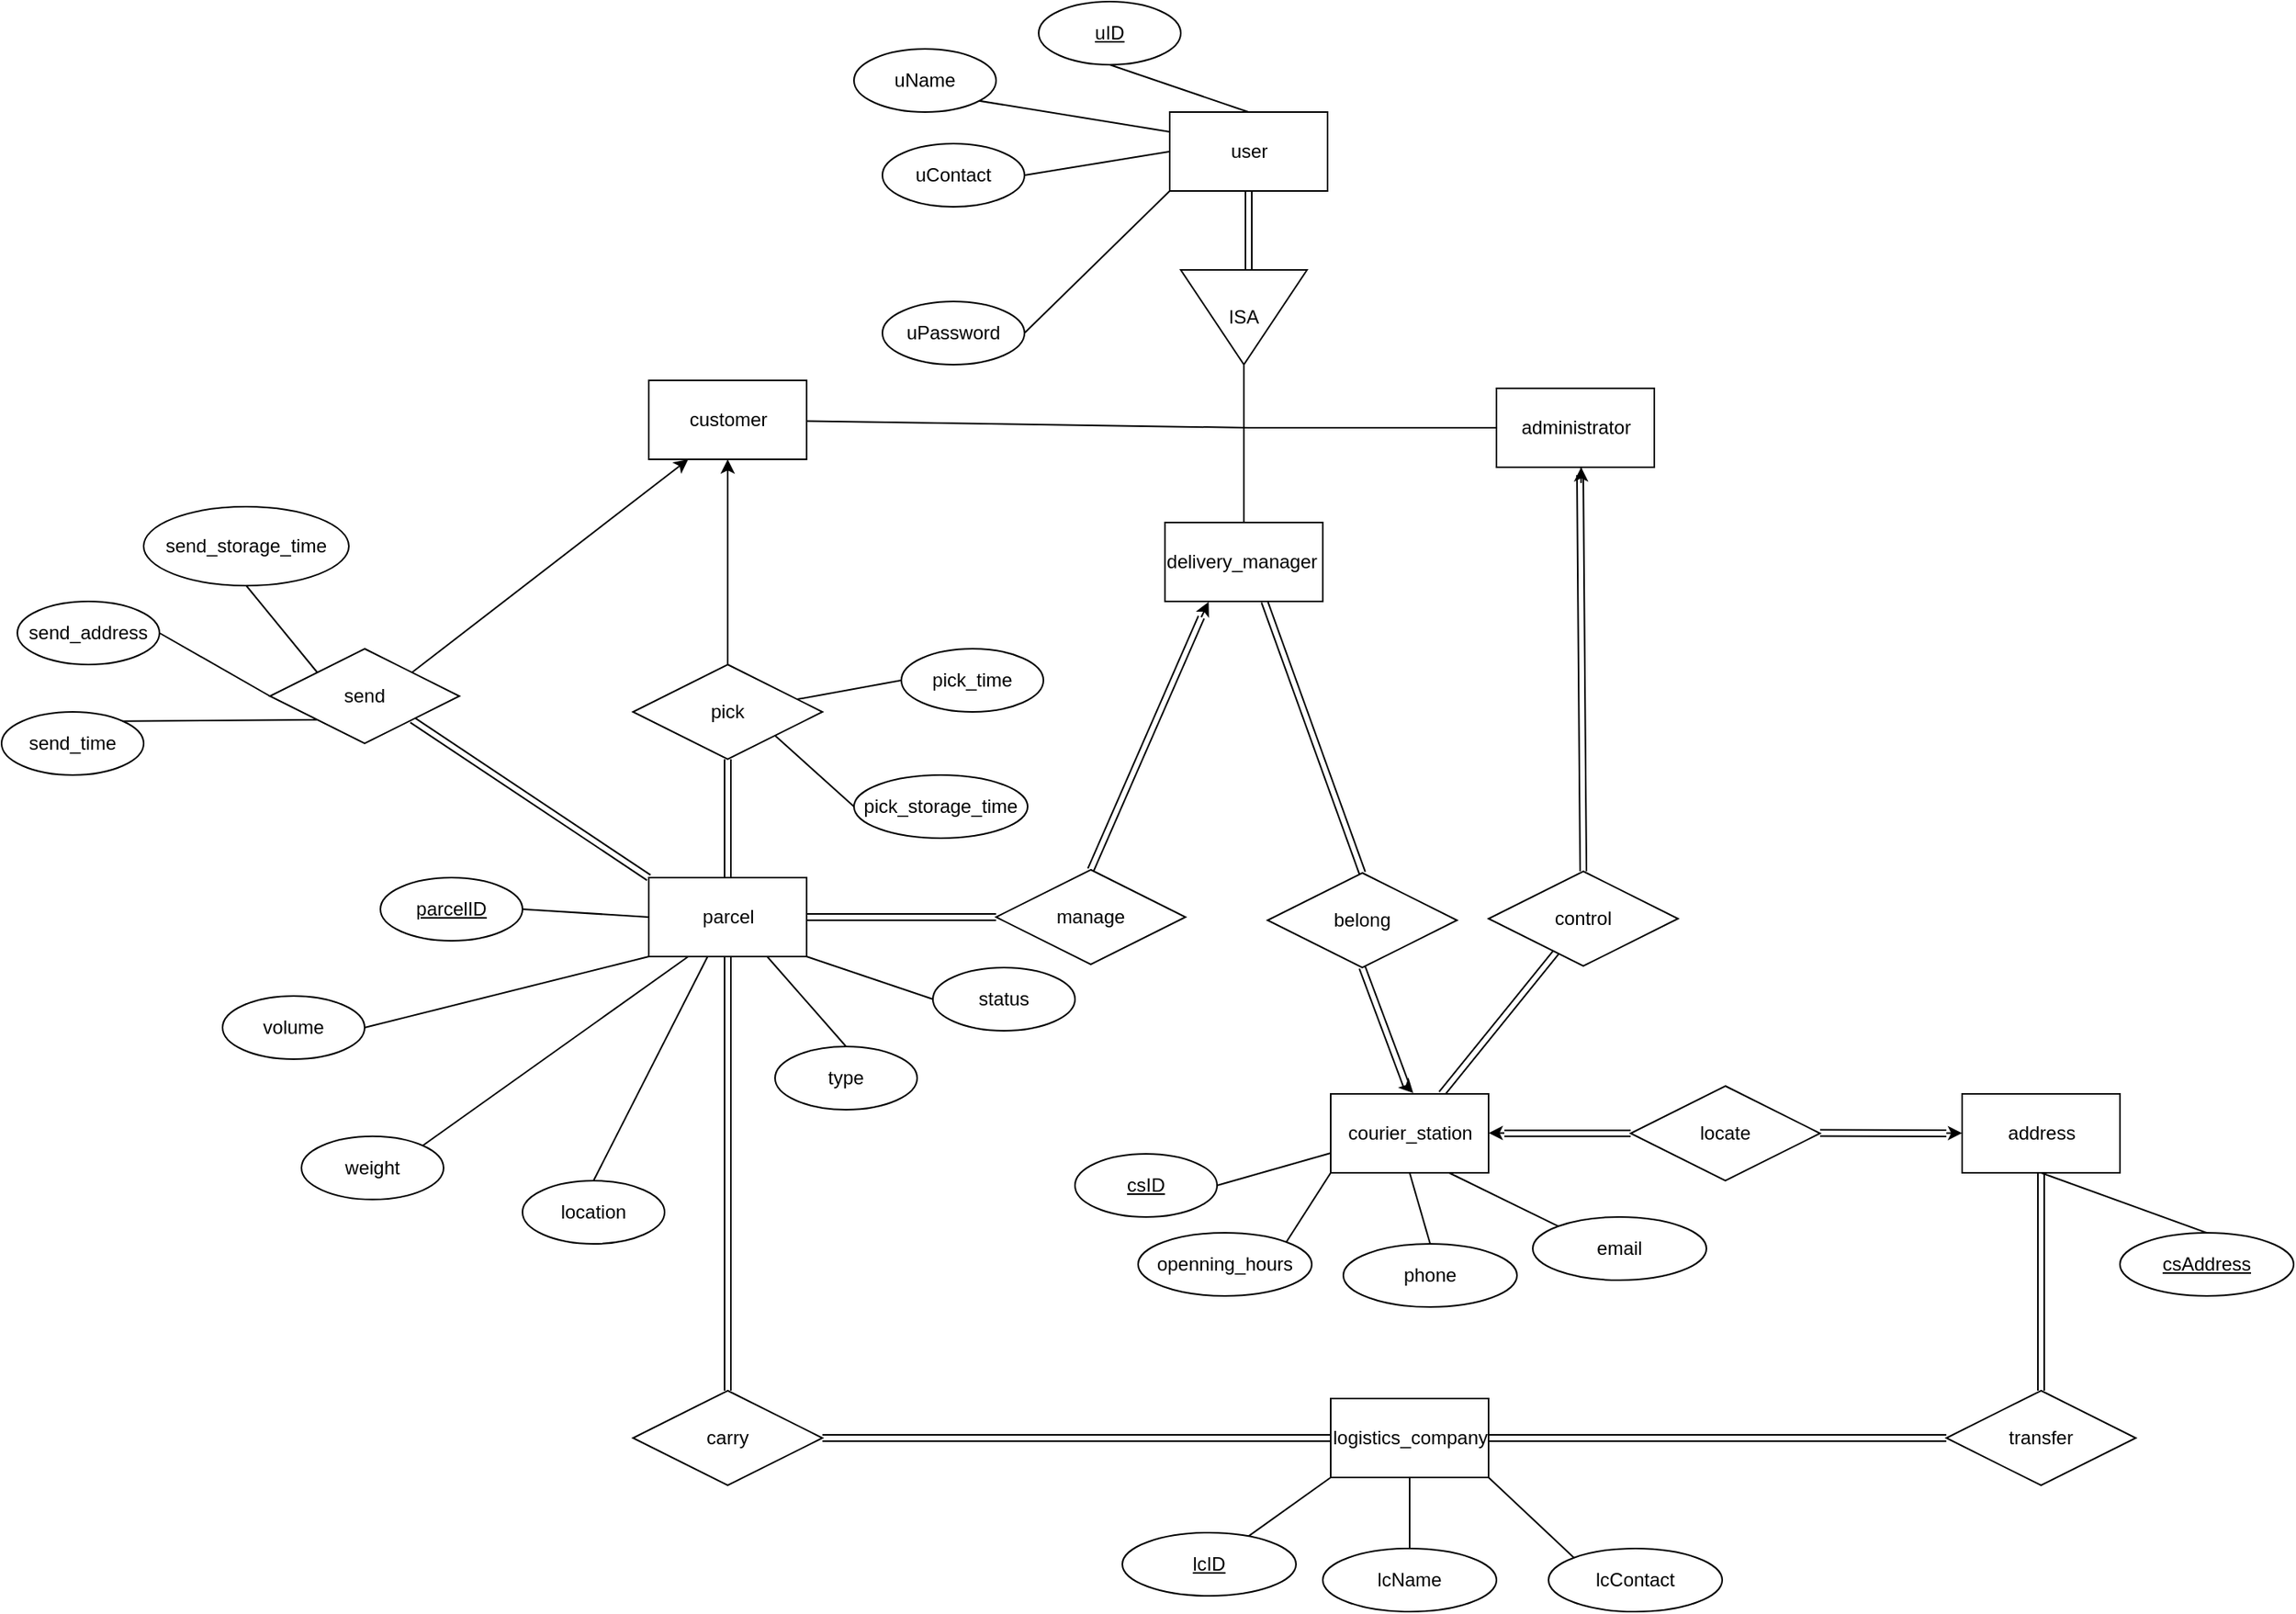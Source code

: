 <mxfile>
    <diagram id="FbGefB45DL_52clLTNWh" name="Page-1">
        <mxGraphModel dx="2163" dy="316" grid="1" gridSize="10" guides="1" tooltips="1" connect="1" arrows="1" fold="1" page="1" pageScale="1" pageWidth="827" pageHeight="1169" math="0" shadow="0">
            <root>
                <mxCell id="0"/>
                <mxCell id="1" parent="0"/>
                <mxCell id="70" style="edgeStyle=none;shape=link;html=1;exitX=0.5;exitY=0;exitDx=0;exitDy=0;" parent="1" source="69" edge="1">
                    <mxGeometry relative="1" as="geometry">
                        <mxPoint x="-100" y="400" as="targetPoint"/>
                        <Array as="points"/>
                    </mxGeometry>
                </mxCell>
                <mxCell id="71" style="edgeStyle=none;shape=link;html=1;entryX=0.5;entryY=0;entryDx=0;entryDy=0;" parent="1" target="54" edge="1">
                    <mxGeometry relative="1" as="geometry">
                        <mxPoint x="-60" y="390" as="sourcePoint"/>
                        <mxPoint x="60" y="400" as="targetPoint"/>
                    </mxGeometry>
                </mxCell>
                <mxCell id="85" style="edgeStyle=none;shape=link;html=1;exitX=0.5;exitY=0;exitDx=0;exitDy=0;" parent="1" source="84" edge="1">
                    <mxGeometry relative="1" as="geometry">
                        <mxPoint x="140" y="310" as="targetPoint"/>
                    </mxGeometry>
                </mxCell>
                <mxCell id="54" value="belong" style="shape=rhombus;perimeter=rhombusPerimeter;whiteSpace=wrap;html=1;align=center;" parent="1" vertex="1">
                    <mxGeometry x="-58" y="562" width="120" height="60" as="geometry"/>
                </mxCell>
                <mxCell id="62" style="edgeStyle=none;shape=link;html=1;exitX=0.5;exitY=1;exitDx=0;exitDy=0;" parent="1" source="54" edge="1">
                    <mxGeometry relative="1" as="geometry">
                        <mxPoint x="-70.37" y="627" as="sourcePoint"/>
                        <mxPoint x="30" y="697" as="targetPoint"/>
                    </mxGeometry>
                </mxCell>
                <mxCell id="189" style="edgeStyle=none;shape=link;html=1;exitX=0.5;exitY=0;exitDx=0;exitDy=0;entryX=0.5;entryY=1;entryDx=0;entryDy=0;" parent="1" source="17" target="89" edge="1">
                    <mxGeometry relative="1" as="geometry"/>
                </mxCell>
                <mxCell id="17" value="parcel" style="html=1;dashed=0;whitespace=wrap;" parent="1" vertex="1">
                    <mxGeometry x="-450" y="565" width="100" height="50" as="geometry"/>
                </mxCell>
                <mxCell id="5" value="locate" style="shape=rhombus;perimeter=rhombusPerimeter;whiteSpace=wrap;html=1;align=center;" parent="1" vertex="1">
                    <mxGeometry x="172" y="697" width="120" height="60" as="geometry"/>
                </mxCell>
                <mxCell id="202" value="" style="edgeStyle=none;shape=link;html=1;" parent="1" source="19" target="84" edge="1">
                    <mxGeometry relative="1" as="geometry"/>
                </mxCell>
                <mxCell id="19" value="courier_station" style="html=1;dashed=0;whitespace=wrap;" parent="1" vertex="1">
                    <mxGeometry x="-18" y="702" width="100" height="50" as="geometry"/>
                </mxCell>
                <mxCell id="20" value="address" style="html=1;dashed=0;whitespace=wrap;" parent="1" vertex="1">
                    <mxGeometry x="382" y="702" width="100" height="50" as="geometry"/>
                </mxCell>
                <mxCell id="28" value="" style="shape=link;html=1;" parent="1" edge="1">
                    <mxGeometry width="100" relative="1" as="geometry">
                        <mxPoint x="292" y="726.8" as="sourcePoint"/>
                        <mxPoint x="372" y="727" as="targetPoint"/>
                    </mxGeometry>
                </mxCell>
                <mxCell id="30" value="" style="endArrow=classic;html=1;" parent="1" edge="1">
                    <mxGeometry width="50" height="50" relative="1" as="geometry">
                        <mxPoint x="372" y="726.83" as="sourcePoint"/>
                        <mxPoint x="382" y="726.83" as="targetPoint"/>
                        <Array as="points">
                            <mxPoint x="382" y="726.83"/>
                        </Array>
                    </mxGeometry>
                </mxCell>
                <mxCell id="21" value="" style="verticalLabelPosition=bottom;shadow=0;dashed=0;align=center;html=1;verticalAlign=top;shape=mxgraph.electrical.transmission.2_line_bus;direction=west;" parent="1" vertex="1">
                    <mxGeometry x="92" y="725.13" width="80" height="3.75" as="geometry"/>
                </mxCell>
                <mxCell id="22" value="" style="endArrow=classic;html=1;" parent="1" edge="1">
                    <mxGeometry width="50" height="50" relative="1" as="geometry">
                        <mxPoint x="92" y="726.8" as="sourcePoint"/>
                        <mxPoint x="82" y="726.8" as="targetPoint"/>
                    </mxGeometry>
                </mxCell>
                <mxCell id="27" value="" style="endArrow=classic;html=1;" parent="1" edge="1">
                    <mxGeometry width="50" height="50" relative="1" as="geometry">
                        <mxPoint x="102" y="736.8" as="sourcePoint"/>
                        <mxPoint x="102" y="737" as="targetPoint"/>
                    </mxGeometry>
                </mxCell>
                <mxCell id="65" value="" style="endArrow=classic;html=1;entryX=0.523;entryY=-0.01;entryDx=0;entryDy=0;entryPerimeter=0;" parent="1" target="19" edge="1">
                    <mxGeometry width="50" height="50" relative="1" as="geometry">
                        <mxPoint x="30" y="697" as="sourcePoint"/>
                        <mxPoint x="30" y="702" as="targetPoint"/>
                        <Array as="points"/>
                    </mxGeometry>
                </mxCell>
                <mxCell id="75" style="edgeStyle=none;shape=link;html=1;exitX=0;exitY=0.5;exitDx=0;exitDy=0;entryX=1;entryY=0.5;entryDx=0;entryDy=0;" parent="1" source="69" target="17" edge="1">
                    <mxGeometry relative="1" as="geometry"/>
                </mxCell>
                <mxCell id="69" value="manage" style="shape=rhombus;perimeter=rhombusPerimeter;whiteSpace=wrap;html=1;align=center;" parent="1" vertex="1">
                    <mxGeometry x="-230" y="560" width="120" height="60" as="geometry"/>
                </mxCell>
                <mxCell id="84" value="control" style="shape=rhombus;perimeter=rhombusPerimeter;whiteSpace=wrap;html=1;align=center;" parent="1" vertex="1">
                    <mxGeometry x="82" y="561" width="120" height="60" as="geometry"/>
                </mxCell>
                <mxCell id="93" style="edgeStyle=none;html=1;exitX=1;exitY=0;exitDx=0;exitDy=0;entryX=0.25;entryY=1;entryDx=0;entryDy=0;" parent="1" source="88" target="10" edge="1">
                    <mxGeometry relative="1" as="geometry"/>
                </mxCell>
                <mxCell id="95" style="edgeStyle=none;shape=link;html=1;exitX=1;exitY=1;exitDx=0;exitDy=0;entryX=0;entryY=0;entryDx=0;entryDy=0;" parent="1" source="88" target="17" edge="1">
                    <mxGeometry relative="1" as="geometry"/>
                </mxCell>
                <mxCell id="88" value="send" style="shape=rhombus;perimeter=rhombusPerimeter;whiteSpace=wrap;html=1;align=center;" parent="1" vertex="1">
                    <mxGeometry x="-690" y="420" width="120" height="60" as="geometry"/>
                </mxCell>
                <mxCell id="94" style="edgeStyle=none;html=1;exitX=0.5;exitY=0;exitDx=0;exitDy=0;entryX=0.5;entryY=1;entryDx=0;entryDy=0;" parent="1" source="89" target="10" edge="1">
                    <mxGeometry relative="1" as="geometry"/>
                </mxCell>
                <mxCell id="89" value="pick" style="shape=rhombus;perimeter=rhombusPerimeter;whiteSpace=wrap;html=1;align=center;" parent="1" vertex="1">
                    <mxGeometry x="-460" y="430" width="120" height="60" as="geometry"/>
                </mxCell>
                <mxCell id="76" value="" style="endArrow=classic;html=1;entryX=0.277;entryY=1.004;entryDx=0;entryDy=0;entryPerimeter=0;" parent="1" target="9" edge="1">
                    <mxGeometry width="50" height="50" relative="1" as="geometry">
                        <mxPoint x="-100" y="400" as="sourcePoint"/>
                        <mxPoint x="-100" y="400" as="targetPoint"/>
                        <Array as="points"/>
                    </mxGeometry>
                </mxCell>
                <mxCell id="4" value="user" style="html=1;dashed=0;whitespace=wrap;" parent="1" vertex="1">
                    <mxGeometry x="-120" y="80" width="100" height="50" as="geometry"/>
                </mxCell>
                <mxCell id="8" value="ISA" style="triangle;whiteSpace=wrap;html=1;direction=south;" parent="1" vertex="1">
                    <mxGeometry x="-113" y="180" width="80" height="60" as="geometry"/>
                </mxCell>
                <mxCell id="9" value="delivery_manager&amp;nbsp;" style="html=1;dashed=0;whitespace=wrap;" parent="1" vertex="1">
                    <mxGeometry x="-123" y="340" width="100" height="50" as="geometry"/>
                </mxCell>
                <mxCell id="10" value="customer" style="html=1;dashed=0;whitespace=wrap;" parent="1" vertex="1">
                    <mxGeometry x="-450" y="250" width="100" height="50" as="geometry"/>
                </mxCell>
                <mxCell id="11" value="administrator" style="html=1;dashed=0;whitespace=wrap;" parent="1" vertex="1">
                    <mxGeometry x="87" y="255" width="100" height="50" as="geometry"/>
                </mxCell>
                <mxCell id="14" value="" style="endArrow=none;html=1;entryX=0;entryY=0.5;entryDx=0;entryDy=0;" parent="1" target="11" edge="1">
                    <mxGeometry width="50" height="50" relative="1" as="geometry">
                        <mxPoint x="-70" y="280" as="sourcePoint"/>
                        <mxPoint x="90" y="250" as="targetPoint"/>
                    </mxGeometry>
                </mxCell>
                <mxCell id="16" value="" style="shape=link;html=1;exitX=0;exitY=0.5;exitDx=0;exitDy=0;entryX=0.5;entryY=1;entryDx=0;entryDy=0;" parent="1" target="4" edge="1">
                    <mxGeometry width="100" relative="1" as="geometry">
                        <mxPoint x="-70" y="180" as="sourcePoint"/>
                        <mxPoint x="-240" y="60" as="targetPoint"/>
                    </mxGeometry>
                </mxCell>
                <mxCell id="97" value="&lt;u&gt;csID&lt;/u&gt;" style="ellipse;whiteSpace=wrap;html=1;align=center;" parent="1" vertex="1">
                    <mxGeometry x="-180" y="740" width="90" height="40" as="geometry"/>
                </mxCell>
                <mxCell id="98" value="openning_hours" style="ellipse;whiteSpace=wrap;html=1;align=center;" parent="1" vertex="1">
                    <mxGeometry x="-140" y="790" width="110" height="40" as="geometry"/>
                </mxCell>
                <mxCell id="100" value="" style="endArrow=none;html=1;exitX=1;exitY=0.5;exitDx=0;exitDy=0;entryX=0;entryY=0.75;entryDx=0;entryDy=0;" parent="1" source="97" target="19" edge="1">
                    <mxGeometry width="50" height="50" relative="1" as="geometry">
                        <mxPoint x="-68" y="760" as="sourcePoint"/>
                        <mxPoint x="-20" y="730" as="targetPoint"/>
                    </mxGeometry>
                </mxCell>
                <mxCell id="103" value="" style="endArrow=none;html=1;exitX=1;exitY=0;exitDx=0;exitDy=0;entryX=0;entryY=1;entryDx=0;entryDy=0;" parent="1" source="98" target="19" edge="1">
                    <mxGeometry width="50" height="50" relative="1" as="geometry">
                        <mxPoint x="-68" y="778.88" as="sourcePoint"/>
                        <mxPoint x="-20" y="730" as="targetPoint"/>
                    </mxGeometry>
                </mxCell>
                <mxCell id="109" value="&lt;u&gt;csAddress&lt;/u&gt;" style="ellipse;whiteSpace=wrap;html=1;align=center;" parent="1" vertex="1">
                    <mxGeometry x="482" y="790" width="110" height="40" as="geometry"/>
                </mxCell>
                <mxCell id="117" value="&lt;u&gt;uID&lt;/u&gt;" style="ellipse;whiteSpace=wrap;html=1;align=center;" parent="1" vertex="1">
                    <mxGeometry x="-203" y="10" width="90" height="40" as="geometry"/>
                </mxCell>
                <mxCell id="118" value="" style="endArrow=none;html=1;exitX=0.5;exitY=0;exitDx=0;exitDy=0;entryX=0.5;entryY=1;entryDx=0;entryDy=0;" parent="1" source="4" target="117" edge="1">
                    <mxGeometry width="50" height="50" relative="1" as="geometry">
                        <mxPoint x="17.816" y="113.766" as="sourcePoint"/>
                        <mxPoint x="-160" as="targetPoint"/>
                    </mxGeometry>
                </mxCell>
                <mxCell id="119" value="" style="endArrow=none;html=1;exitX=0;exitY=0.25;exitDx=0;exitDy=0;entryX=0;entryY=0.5;entryDx=0;entryDy=0;" parent="1" source="4" target="120" edge="1">
                    <mxGeometry width="50" height="50" relative="1" as="geometry">
                        <mxPoint x="82" y="170" as="sourcePoint"/>
                        <mxPoint x="152" y="120" as="targetPoint"/>
                    </mxGeometry>
                </mxCell>
                <mxCell id="120" value="uName" style="ellipse;whiteSpace=wrap;html=1;align=center;" parent="1" vertex="1">
                    <mxGeometry x="-320" y="40" width="90" height="40" as="geometry"/>
                </mxCell>
                <mxCell id="121" value="uPassword" style="ellipse;whiteSpace=wrap;html=1;align=center;" parent="1" vertex="1">
                    <mxGeometry x="-302" y="200" width="90" height="40" as="geometry"/>
                </mxCell>
                <mxCell id="122" value="" style="endArrow=none;html=1;entryX=1;entryY=0.5;entryDx=0;entryDy=0;exitX=0;exitY=1;exitDx=0;exitDy=0;" parent="1" source="4" target="121" edge="1">
                    <mxGeometry width="50" height="50" relative="1" as="geometry">
                        <mxPoint x="-20" y="130" as="sourcePoint"/>
                        <mxPoint x="50" y="100" as="targetPoint"/>
                    </mxGeometry>
                </mxCell>
                <mxCell id="123" value="uContact" style="ellipse;whiteSpace=wrap;html=1;align=center;" parent="1" vertex="1">
                    <mxGeometry x="-302" y="100" width="90" height="40" as="geometry"/>
                </mxCell>
                <mxCell id="124" value="" style="endArrow=none;html=1;exitX=1;exitY=0.5;exitDx=0;exitDy=0;entryX=0;entryY=0.5;entryDx=0;entryDy=0;" parent="1" source="123" target="4" edge="1">
                    <mxGeometry width="50" height="50" relative="1" as="geometry">
                        <mxPoint x="-130.26" y="60" as="sourcePoint"/>
                        <mxPoint x="-99.995" y="24.18" as="targetPoint"/>
                    </mxGeometry>
                </mxCell>
                <mxCell id="125" value="volume" style="ellipse;whiteSpace=wrap;html=1;align=center;" parent="1" vertex="1">
                    <mxGeometry x="-720" y="640" width="90" height="40" as="geometry"/>
                </mxCell>
                <mxCell id="126" value="" style="endArrow=none;html=1;exitX=0;exitY=1;exitDx=0;exitDy=0;entryX=1;entryY=0.5;entryDx=0;entryDy=0;" parent="1" source="17" target="125" edge="1">
                    <mxGeometry width="50" height="50" relative="1" as="geometry">
                        <mxPoint x="-513.265" y="721.59" as="sourcePoint"/>
                        <mxPoint x="-460" y="742.41" as="targetPoint"/>
                    </mxGeometry>
                </mxCell>
                <mxCell id="128" value="weight" style="ellipse;whiteSpace=wrap;html=1;align=center;" parent="1" vertex="1">
                    <mxGeometry x="-670" y="728.88" width="90" height="40" as="geometry"/>
                </mxCell>
                <mxCell id="129" value="" style="endArrow=none;html=1;exitX=1;exitY=0;exitDx=0;exitDy=0;entryX=0.25;entryY=1;entryDx=0;entryDy=0;" parent="1" source="128" target="17" edge="1">
                    <mxGeometry width="50" height="50" relative="1" as="geometry">
                        <mxPoint x="-396.74" y="665.18" as="sourcePoint"/>
                        <mxPoint x="-490.005" y="640.0" as="targetPoint"/>
                    </mxGeometry>
                </mxCell>
                <mxCell id="130" value="type" style="ellipse;whiteSpace=wrap;html=1;align=center;" parent="1" vertex="1">
                    <mxGeometry x="-370" y="672" width="90" height="40" as="geometry"/>
                </mxCell>
                <mxCell id="131" value="" style="endArrow=none;html=1;exitX=0.75;exitY=1;exitDx=0;exitDy=0;entryX=0.5;entryY=0;entryDx=0;entryDy=0;" parent="1" source="17" target="130" edge="1">
                    <mxGeometry width="50" height="50" relative="1" as="geometry">
                        <mxPoint x="-330.005" y="690.0" as="sourcePoint"/>
                        <mxPoint x="-291.74" y="637.18" as="targetPoint"/>
                    </mxGeometry>
                </mxCell>
                <mxCell id="132" value="status" style="ellipse;whiteSpace=wrap;html=1;align=center;" parent="1" vertex="1">
                    <mxGeometry x="-270" y="622" width="90" height="40" as="geometry"/>
                </mxCell>
                <mxCell id="133" value="" style="endArrow=none;html=1;exitX=1;exitY=1;exitDx=0;exitDy=0;entryX=0;entryY=0.5;entryDx=0;entryDy=0;" parent="1" source="17" target="132" edge="1">
                    <mxGeometry width="50" height="50" relative="1" as="geometry">
                        <mxPoint x="-220" y="690" as="sourcePoint"/>
                        <mxPoint x="-170" y="747" as="targetPoint"/>
                    </mxGeometry>
                </mxCell>
                <mxCell id="134" value="&lt;u&gt;parcelID&lt;/u&gt;" style="ellipse;whiteSpace=wrap;html=1;align=center;" parent="1" vertex="1">
                    <mxGeometry x="-620" y="565" width="90" height="40" as="geometry"/>
                </mxCell>
                <mxCell id="136" value="" style="endArrow=none;html=1;exitX=0;exitY=0.5;exitDx=0;exitDy=0;entryX=1;entryY=0.5;entryDx=0;entryDy=0;" parent="1" source="17" target="134" edge="1">
                    <mxGeometry width="50" height="50" relative="1" as="geometry">
                        <mxPoint x="-490" y="575" as="sourcePoint"/>
                        <mxPoint x="-570" y="620" as="targetPoint"/>
                    </mxGeometry>
                </mxCell>
                <mxCell id="137" value="send_storage_time" style="ellipse;whiteSpace=wrap;html=1;align=center;" parent="1" vertex="1">
                    <mxGeometry x="-770" y="330" width="130" height="50" as="geometry"/>
                </mxCell>
                <mxCell id="138" value="send_time" style="ellipse;whiteSpace=wrap;html=1;align=center;" parent="1" vertex="1">
                    <mxGeometry x="-860" y="460" width="90" height="40" as="geometry"/>
                </mxCell>
                <mxCell id="140" value="" style="endArrow=none;html=1;exitX=0;exitY=1;exitDx=0;exitDy=0;entryX=1;entryY=0;entryDx=0;entryDy=0;" parent="1" source="88" target="138" edge="1">
                    <mxGeometry width="50" height="50" relative="1" as="geometry">
                        <mxPoint x="-650" y="530" as="sourcePoint"/>
                        <mxPoint x="-760.0" y="540" as="targetPoint"/>
                    </mxGeometry>
                </mxCell>
                <mxCell id="141" value="" style="endArrow=none;html=1;exitX=0;exitY=0;exitDx=0;exitDy=0;entryX=0.5;entryY=1;entryDx=0;entryDy=0;" parent="1" source="88" target="137" edge="1">
                    <mxGeometry width="50" height="50" relative="1" as="geometry">
                        <mxPoint x="-620" y="330" as="sourcePoint"/>
                        <mxPoint x="-730" y="375" as="targetPoint"/>
                    </mxGeometry>
                </mxCell>
                <mxCell id="142" value="pick_time" style="ellipse;whiteSpace=wrap;html=1;align=center;" parent="1" vertex="1">
                    <mxGeometry x="-290" y="420" width="90" height="40" as="geometry"/>
                </mxCell>
                <mxCell id="143" value="pick_storage_time" style="ellipse;whiteSpace=wrap;html=1;align=center;" parent="1" vertex="1">
                    <mxGeometry x="-320" y="500" width="110" height="40" as="geometry"/>
                </mxCell>
                <mxCell id="144" value="" style="endArrow=none;html=1;exitX=0;exitY=0.5;exitDx=0;exitDy=0;" parent="1" source="142" target="89" edge="1">
                    <mxGeometry width="50" height="50" relative="1" as="geometry">
                        <mxPoint x="-270" y="370" as="sourcePoint"/>
                        <mxPoint x="-310" y="315" as="targetPoint"/>
                    </mxGeometry>
                </mxCell>
                <mxCell id="145" value="" style="endArrow=none;html=1;exitX=0;exitY=0.5;exitDx=0;exitDy=0;entryX=1;entryY=1;entryDx=0;entryDy=0;" parent="1" source="143" target="89" edge="1">
                    <mxGeometry width="50" height="50" relative="1" as="geometry">
                        <mxPoint x="-250" y="490" as="sourcePoint"/>
                        <mxPoint x="-322.727" y="533.636" as="targetPoint"/>
                    </mxGeometry>
                </mxCell>
                <mxCell id="146" value="send_address" style="ellipse;whiteSpace=wrap;html=1;align=center;" parent="1" vertex="1">
                    <mxGeometry x="-850" y="390" width="90" height="40" as="geometry"/>
                </mxCell>
                <mxCell id="147" value="" style="endArrow=none;html=1;exitX=0;exitY=0.5;exitDx=0;exitDy=0;entryX=1;entryY=0.5;entryDx=0;entryDy=0;" parent="1" source="88" target="146" edge="1">
                    <mxGeometry width="50" height="50" relative="1" as="geometry">
                        <mxPoint x="-696.74" y="480.82" as="sourcePoint"/>
                        <mxPoint x="-740.005" y="420.0" as="targetPoint"/>
                    </mxGeometry>
                </mxCell>
                <mxCell id="163" value="location" style="ellipse;whiteSpace=wrap;html=1;align=center;" parent="1" vertex="1">
                    <mxGeometry x="-530" y="757" width="90" height="40" as="geometry"/>
                </mxCell>
                <mxCell id="166" value="" style="endArrow=none;html=1;exitX=0.5;exitY=0;exitDx=0;exitDy=0;" parent="1" source="163" target="17" edge="1">
                    <mxGeometry width="50" height="50" relative="1" as="geometry">
                        <mxPoint x="-583.673" y="744.522" as="sourcePoint"/>
                        <mxPoint x="-415" y="625" as="targetPoint"/>
                    </mxGeometry>
                </mxCell>
                <mxCell id="181" value="" style="endArrow=none;html=1;exitX=1;exitY=0.5;exitDx=0;exitDy=0;" parent="1" source="8" edge="1">
                    <mxGeometry width="50" height="50" relative="1" as="geometry">
                        <mxPoint x="-230" y="235" as="sourcePoint"/>
                        <mxPoint x="-73" y="340" as="targetPoint"/>
                    </mxGeometry>
                </mxCell>
                <mxCell id="184" value="" style="endArrow=none;html=1;" parent="1" source="10" edge="1">
                    <mxGeometry width="50" height="50" relative="1" as="geometry">
                        <mxPoint x="-312" y="270" as="sourcePoint"/>
                        <mxPoint x="-70" y="280" as="targetPoint"/>
                    </mxGeometry>
                </mxCell>
                <mxCell id="YqV0iKdWkAeTf8LVqFh--184" value="" style="endArrow=classic;html=1;rounded=0;" parent="1" edge="1">
                    <mxGeometry width="50" height="50" relative="1" as="geometry">
                        <mxPoint x="140.64" y="305" as="sourcePoint"/>
                        <mxPoint x="140.64" y="305" as="targetPoint"/>
                        <Array as="points">
                            <mxPoint x="140.64" y="305"/>
                            <mxPoint x="140.64" y="315"/>
                        </Array>
                    </mxGeometry>
                </mxCell>
                <mxCell id="204" value="" style="endArrow=none;html=1;exitX=0.5;exitY=1;exitDx=0;exitDy=0;entryX=0.5;entryY=0;entryDx=0;entryDy=0;" parent="1" source="20" target="109" edge="1">
                    <mxGeometry width="50" height="50" relative="1" as="geometry">
                        <mxPoint x="444" y="772" as="sourcePoint"/>
                        <mxPoint x="482" y="782" as="targetPoint"/>
                    </mxGeometry>
                </mxCell>
                <mxCell id="215" value="phone" style="ellipse;whiteSpace=wrap;html=1;align=center;" parent="1" vertex="1">
                    <mxGeometry x="-10" y="797" width="110" height="40" as="geometry"/>
                </mxCell>
                <mxCell id="216" value="email&lt;br&gt;" style="ellipse;whiteSpace=wrap;html=1;align=center;" parent="1" vertex="1">
                    <mxGeometry x="110" y="780" width="110" height="40" as="geometry"/>
                </mxCell>
                <mxCell id="217" value="" style="endArrow=none;html=1;exitX=0.5;exitY=0;exitDx=0;exitDy=0;entryX=0.5;entryY=1;entryDx=0;entryDy=0;" parent="1" source="215" target="19" edge="1">
                    <mxGeometry width="50" height="50" relative="1" as="geometry">
                        <mxPoint x="33.891" y="953.858" as="sourcePoint"/>
                        <mxPoint x="62" y="910" as="targetPoint"/>
                    </mxGeometry>
                </mxCell>
                <mxCell id="218" value="" style="endArrow=none;html=1;exitX=0;exitY=0;exitDx=0;exitDy=0;entryX=0.75;entryY=1;entryDx=0;entryDy=0;" parent="1" source="216" target="19" edge="1">
                    <mxGeometry width="50" height="50" relative="1" as="geometry">
                        <mxPoint x="-26.109" y="815.858" as="sourcePoint"/>
                        <mxPoint x="2" y="772" as="targetPoint"/>
                    </mxGeometry>
                </mxCell>
                <mxCell id="234" style="edgeStyle=none;shape=link;html=1;exitX=0.5;exitY=0;exitDx=0;exitDy=0;entryX=0.5;entryY=1;entryDx=0;entryDy=0;" parent="1" source="219" target="20" edge="1">
                    <mxGeometry relative="1" as="geometry"/>
                </mxCell>
                <mxCell id="219" value="transfer" style="shape=rhombus;perimeter=rhombusPerimeter;whiteSpace=wrap;html=1;align=center;" parent="1" vertex="1">
                    <mxGeometry x="372" y="890" width="120" height="60" as="geometry"/>
                </mxCell>
                <mxCell id="220" value="logistics_company" style="html=1;dashed=0;whitespace=wrap;" parent="1" vertex="1">
                    <mxGeometry x="-18" y="895" width="100" height="50" as="geometry"/>
                </mxCell>
                <mxCell id="221" style="edgeStyle=none;shape=link;html=1;exitX=0;exitY=0.5;exitDx=0;exitDy=0;entryX=1;entryY=0.5;entryDx=0;entryDy=0;" parent="1" source="219" target="220" edge="1">
                    <mxGeometry relative="1" as="geometry"/>
                </mxCell>
                <mxCell id="222" value="" style="endArrow=classic;html=1;" parent="1" edge="1">
                    <mxGeometry width="50" height="50" relative="1" as="geometry">
                        <mxPoint x="90" y="949.8" as="sourcePoint"/>
                        <mxPoint x="90" y="950" as="targetPoint"/>
                    </mxGeometry>
                </mxCell>
                <mxCell id="223" style="edgeStyle=none;shape=link;html=1;exitX=1;exitY=0.5;exitDx=0;exitDy=0;entryX=0;entryY=0.5;entryDx=0;entryDy=0;" parent="1" source="224" target="220" edge="1">
                    <mxGeometry relative="1" as="geometry"/>
                </mxCell>
                <mxCell id="233" style="edgeStyle=none;shape=link;html=1;exitX=0.5;exitY=0;exitDx=0;exitDy=0;entryX=0.5;entryY=1;entryDx=0;entryDy=0;" parent="1" source="224" target="17" edge="1">
                    <mxGeometry relative="1" as="geometry"/>
                </mxCell>
                <mxCell id="224" value="carry" style="shape=rhombus;perimeter=rhombusPerimeter;whiteSpace=wrap;html=1;align=center;" parent="1" vertex="1">
                    <mxGeometry x="-460" y="890" width="120" height="60" as="geometry"/>
                </mxCell>
                <mxCell id="225" value="&lt;u&gt;lcID&lt;/u&gt;" style="ellipse;whiteSpace=wrap;html=1;align=center;" parent="1" vertex="1">
                    <mxGeometry x="-150" y="980" width="110" height="40" as="geometry"/>
                </mxCell>
                <mxCell id="226" value="lcName" style="ellipse;whiteSpace=wrap;html=1;align=center;" parent="1" vertex="1">
                    <mxGeometry x="-23" y="990" width="110" height="40" as="geometry"/>
                </mxCell>
                <mxCell id="227" value="lcContact" style="ellipse;whiteSpace=wrap;html=1;align=center;" parent="1" vertex="1">
                    <mxGeometry x="120" y="990" width="110" height="40" as="geometry"/>
                </mxCell>
                <mxCell id="228" value="" style="endArrow=none;html=1;entryX=0;entryY=1;entryDx=0;entryDy=0;" parent="1" source="225" target="220" edge="1">
                    <mxGeometry width="50" height="50" relative="1" as="geometry">
                        <mxPoint x="-67.5" y="848" as="sourcePoint"/>
                        <mxPoint x="-72.5" y="790" as="targetPoint"/>
                    </mxGeometry>
                </mxCell>
                <mxCell id="229" value="" style="endArrow=none;html=1;entryX=0.5;entryY=1;entryDx=0;entryDy=0;exitX=0.5;exitY=0;exitDx=0;exitDy=0;" parent="1" source="226" target="220" edge="1">
                    <mxGeometry width="50" height="50" relative="1" as="geometry">
                        <mxPoint x="188.002" y="857.186" as="sourcePoint"/>
                        <mxPoint x="240" y="820" as="targetPoint"/>
                    </mxGeometry>
                </mxCell>
                <mxCell id="230" value="" style="endArrow=none;html=1;entryX=0;entryY=0;entryDx=0;entryDy=0;exitX=1;exitY=1;exitDx=0;exitDy=0;" parent="1" source="220" target="227" edge="1">
                    <mxGeometry width="50" height="50" relative="1" as="geometry">
                        <mxPoint x="92.002" y="967.186" as="sourcePoint"/>
                        <mxPoint x="144" y="930" as="targetPoint"/>
                    </mxGeometry>
                </mxCell>
            </root>
        </mxGraphModel>
    </diagram>
</mxfile>
